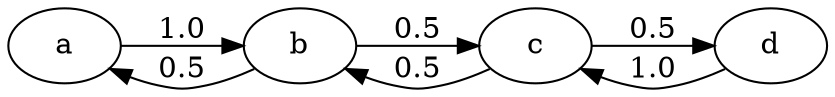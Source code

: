 digraph G{
    rankdir=LR;
    "a" -> "b" [label = "1.0"];
    "b" -> "c" [label = "0.5"];
    "b" -> "a" [label = "0.5"];
    "c" -> "b" [label = "0.5"];
    "c" -> "d" [label = "0.5"];
    "d" -> "c" [label = "1.0"];
}